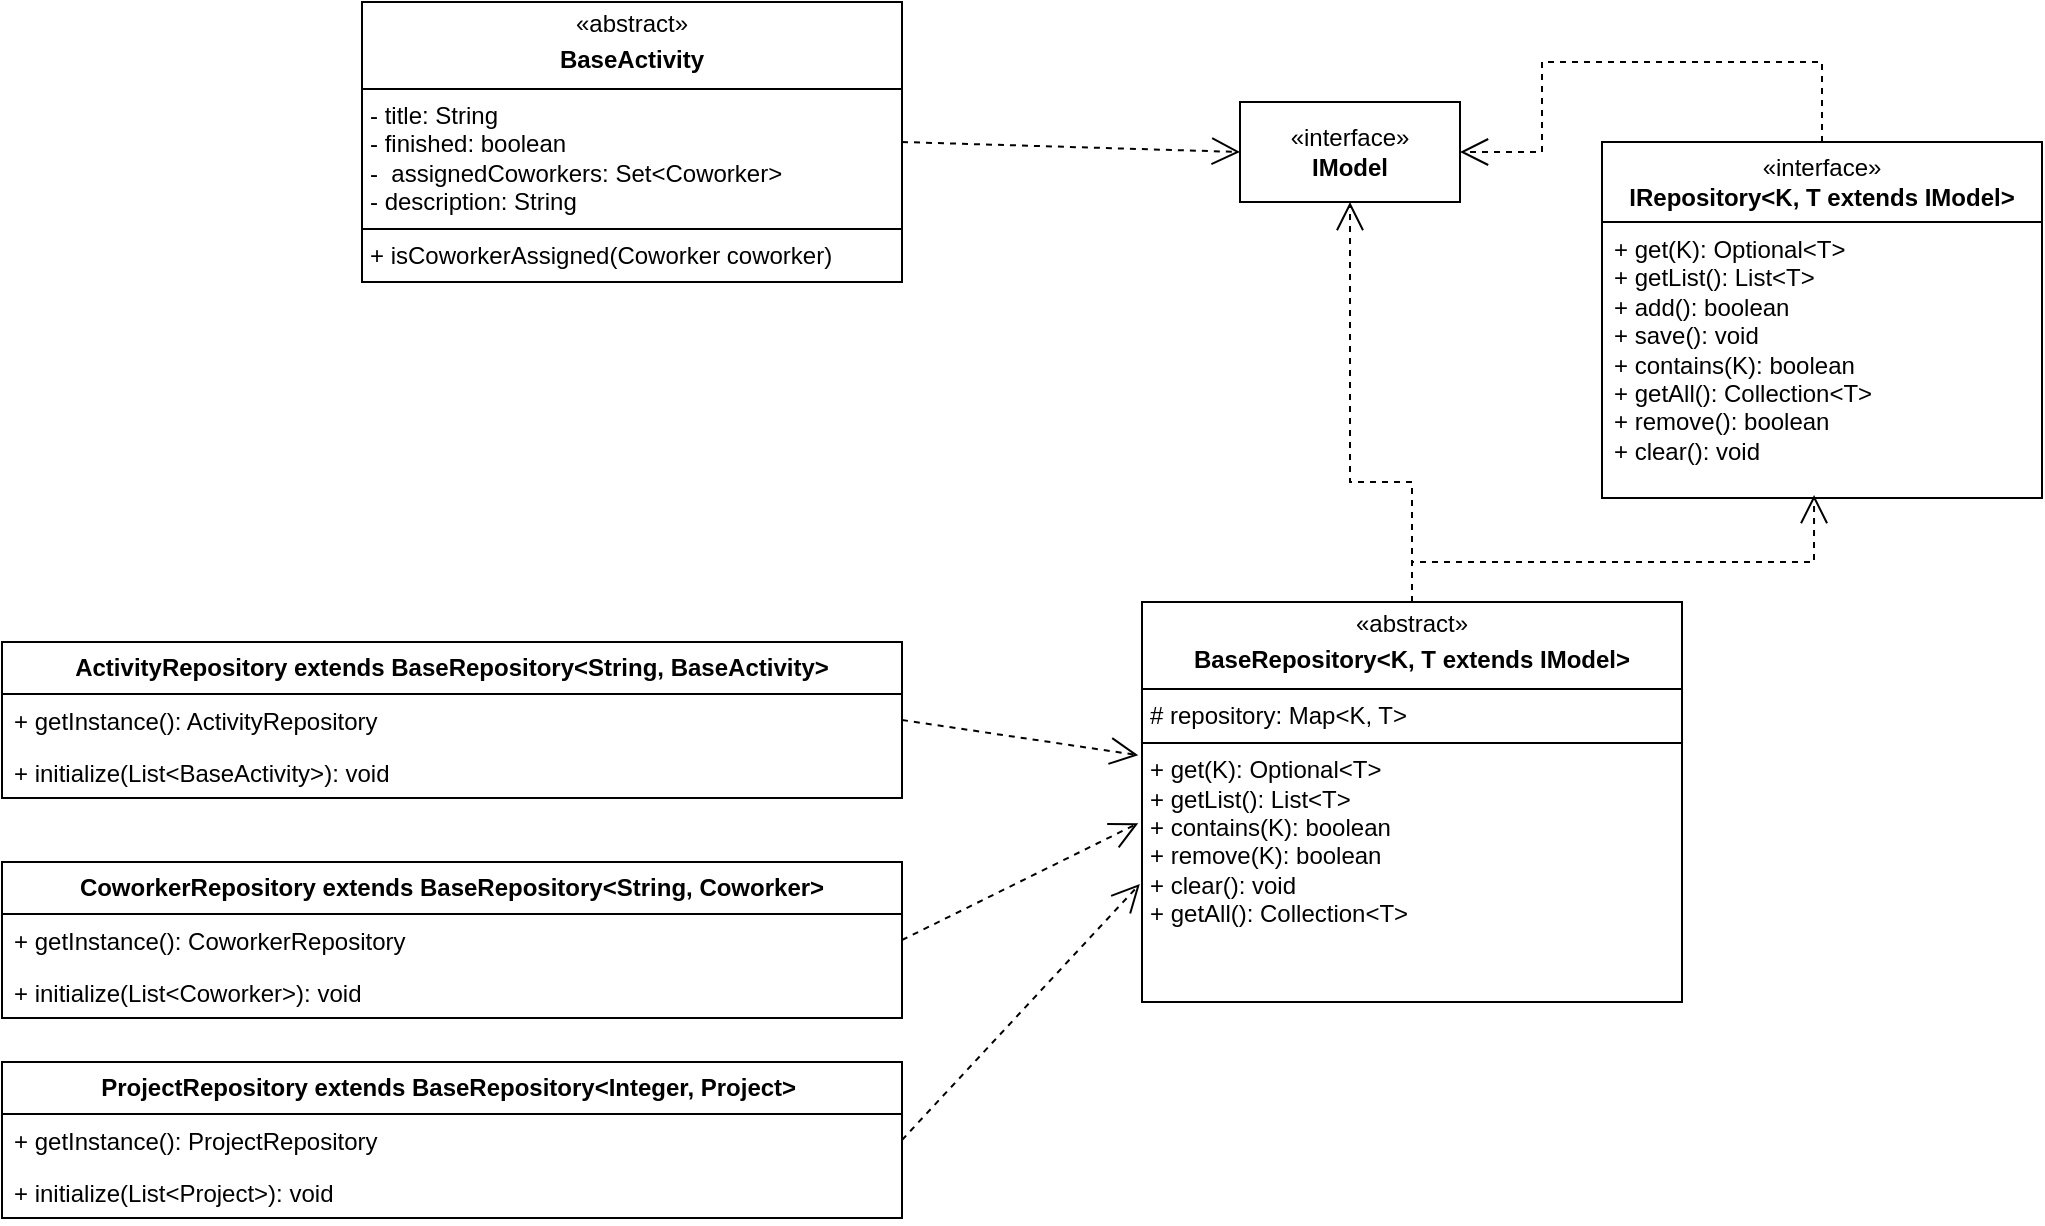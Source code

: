 <mxfile version="27.0.3">
  <diagram id="C5RBs43oDa-KdzZeNtuy" name="Page-1">
    <mxGraphModel dx="1845" dy="1824" grid="1" gridSize="10" guides="1" tooltips="1" connect="1" arrows="1" fold="1" page="1" pageScale="1" pageWidth="827" pageHeight="1169" math="0" shadow="0">
      <root>
        <mxCell id="WIyWlLk6GJQsqaUBKTNV-0" />
        <mxCell id="WIyWlLk6GJQsqaUBKTNV-1" parent="WIyWlLk6GJQsqaUBKTNV-0" />
        <mxCell id="IBaH23aDXtOCL7bZwqXn-1" value="«interface»&lt;div&gt;&lt;b&gt;IRepository&lt;/b&gt;&lt;span style=&quot;background-color: transparent;&quot;&gt;&lt;b&gt;&amp;lt;K, T extends IModel&amp;gt;&lt;/b&gt;&lt;/span&gt;&lt;/div&gt;" style="swimlane;fontStyle=0;childLayout=stackLayout;horizontal=1;startSize=40;fillColor=none;horizontalStack=0;resizeParent=1;resizeParentMax=0;resizeLast=0;collapsible=1;marginBottom=0;whiteSpace=wrap;html=1;" vertex="1" parent="WIyWlLk6GJQsqaUBKTNV-1">
          <mxGeometry x="560" y="-400" width="220" height="178" as="geometry" />
        </mxCell>
        <mxCell id="IBaH23aDXtOCL7bZwqXn-4" value="&lt;div&gt;+ get(K):&amp;nbsp;&lt;span style=&quot;background-color: transparent;&quot;&gt;Optional&amp;lt;T&amp;gt;&lt;/span&gt;&lt;/div&gt;&lt;div&gt;&lt;span style=&quot;background-color: transparent; color: light-dark(rgb(0, 0, 0), rgb(255, 255, 255));&quot;&gt;+ getList(): List&amp;lt;T&amp;gt;&lt;/span&gt;&lt;/div&gt;+&amp;nbsp;add(): boolean&lt;div&gt;+ save(): void&lt;/div&gt;&lt;div&gt;+ contains(K): boolean&lt;/div&gt;&lt;div&gt;+ getAll(): Collection&amp;lt;T&amp;gt;&lt;/div&gt;&lt;div&gt;+ remove(): boolean&lt;/div&gt;&lt;div&gt;+ clear(): void&lt;/div&gt;" style="text;strokeColor=none;fillColor=none;align=left;verticalAlign=top;spacingLeft=4;spacingRight=4;overflow=hidden;rotatable=0;points=[[0,0.5],[1,0.5]];portConstraint=eastwest;whiteSpace=wrap;html=1;" vertex="1" parent="IBaH23aDXtOCL7bZwqXn-1">
          <mxGeometry y="40" width="220" height="138" as="geometry" />
        </mxCell>
        <mxCell id="IBaH23aDXtOCL7bZwqXn-11" value="«interface»&lt;br&gt;&lt;b&gt;IModel&lt;/b&gt;" style="html=1;whiteSpace=wrap;" vertex="1" parent="WIyWlLk6GJQsqaUBKTNV-1">
          <mxGeometry x="379" y="-420" width="110" height="50" as="geometry" />
        </mxCell>
        <mxCell id="IBaH23aDXtOCL7bZwqXn-13" value="" style="endArrow=open;endSize=12;dashed=1;html=1;rounded=0;exitX=0.5;exitY=0;exitDx=0;exitDy=0;entryX=1;entryY=0.5;entryDx=0;entryDy=0;" edge="1" parent="WIyWlLk6GJQsqaUBKTNV-1" source="IBaH23aDXtOCL7bZwqXn-1" target="IBaH23aDXtOCL7bZwqXn-11">
          <mxGeometry width="160" relative="1" as="geometry">
            <mxPoint x="360" y="-200" as="sourcePoint" />
            <mxPoint x="520" y="-200" as="targetPoint" />
            <Array as="points">
              <mxPoint x="670" y="-440" />
              <mxPoint x="530" y="-440" />
              <mxPoint x="530" y="-395" />
            </Array>
            <mxPoint as="offset" />
          </mxGeometry>
        </mxCell>
        <mxCell id="IBaH23aDXtOCL7bZwqXn-14" value="&lt;p style=&quot;margin:0px;margin-top:4px;text-align:center;&quot;&gt;«abstract»&lt;/p&gt;&lt;p style=&quot;margin:0px;margin-top:4px;text-align:center;&quot;&gt;&lt;b&gt;BaseRepository&lt;/b&gt;&lt;span style=&quot;background-color: transparent; text-align: left;&quot;&gt;&lt;b&gt;&amp;lt;K, T extends IModel&amp;gt;&lt;/b&gt;&lt;/span&gt;&lt;/p&gt;&lt;hr size=&quot;1&quot; style=&quot;border-style:solid;&quot;&gt;&lt;p style=&quot;margin:0px;margin-left:4px;&quot;&gt;# repository: Map&amp;lt;K, T&amp;gt;&amp;nbsp;&amp;nbsp;&lt;/p&gt;&lt;hr size=&quot;1&quot; style=&quot;border-style:solid;&quot;&gt;&lt;p style=&quot;margin:0px;margin-left:4px;&quot;&gt;&lt;span style=&quot;background-color: transparent; color: light-dark(rgb(0, 0, 0), rgb(255, 255, 255));&quot;&gt;+ get(K): Optional&amp;lt;T&amp;gt;&amp;nbsp; &amp;nbsp; &amp;nbsp; &amp;nbsp; &amp;nbsp; &amp;nbsp; &amp;nbsp; &amp;nbsp; &amp;nbsp; &amp;nbsp; &amp;nbsp; &amp;nbsp; &amp;nbsp; &amp;nbsp; &amp;nbsp; &amp;nbsp; &amp;nbsp; &amp;nbsp; &amp;nbsp; &amp;nbsp;&lt;/span&gt;&lt;/p&gt;&lt;p style=&quot;margin:0px;margin-left:4px;&quot;&gt;+ getList(): List&amp;lt;T&amp;gt;&amp;nbsp; &amp;nbsp; &amp;nbsp; &amp;nbsp; &amp;nbsp; &amp;nbsp; &amp;nbsp; &amp;nbsp; &amp;nbsp; &amp;nbsp; &amp;nbsp; &amp;nbsp; &amp;nbsp; &amp;nbsp; &amp;nbsp; &amp;nbsp; &amp;nbsp; &amp;nbsp; &amp;nbsp; &amp;nbsp;&amp;nbsp;&lt;/p&gt;&lt;p style=&quot;margin:0px;margin-left:4px;&quot;&gt;+ contains(K): boolean&amp;nbsp; &amp;nbsp; &amp;nbsp; &amp;nbsp; &amp;nbsp; &amp;nbsp; &amp;nbsp; &amp;nbsp; &amp;nbsp; &amp;nbsp; &amp;nbsp; &amp;nbsp; &amp;nbsp; &amp;nbsp; &amp;nbsp; &amp;nbsp; &amp;nbsp; &amp;nbsp; &amp;nbsp;&amp;nbsp;&lt;/p&gt;&lt;p style=&quot;margin:0px;margin-left:4px;&quot;&gt;+ remove(K): boolean&amp;nbsp; &amp;nbsp; &amp;nbsp; &amp;nbsp; &amp;nbsp; &amp;nbsp; &amp;nbsp; &amp;nbsp; &amp;nbsp; &amp;nbsp; &amp;nbsp; &amp;nbsp; &amp;nbsp; &amp;nbsp; &amp;nbsp; &amp;nbsp; &amp;nbsp; &amp;nbsp; &amp;nbsp; &amp;nbsp;&amp;nbsp;&lt;/p&gt;&lt;p style=&quot;margin:0px;margin-left:4px;&quot;&gt;+ clear(): void&amp;nbsp; &amp;nbsp; &amp;nbsp; &amp;nbsp; &amp;nbsp; &amp;nbsp; &amp;nbsp; &amp;nbsp; &amp;nbsp; &amp;nbsp; &amp;nbsp; &amp;nbsp; &amp;nbsp; &amp;nbsp; &amp;nbsp; &amp;nbsp; &amp;nbsp; &amp;nbsp; &amp;nbsp; &amp;nbsp; &amp;nbsp; &amp;nbsp;&amp;nbsp;&lt;/p&gt;&lt;p style=&quot;margin:0px;margin-left:4px;&quot;&gt;+ getAll(): Collection&amp;lt;T&amp;gt;&amp;nbsp;&amp;nbsp;&lt;/p&gt;" style="verticalAlign=top;align=left;overflow=fill;html=1;whiteSpace=wrap;" vertex="1" parent="WIyWlLk6GJQsqaUBKTNV-1">
          <mxGeometry x="330" y="-170" width="270" height="200" as="geometry" />
        </mxCell>
        <mxCell id="IBaH23aDXtOCL7bZwqXn-15" value="" style="endArrow=open;endSize=12;dashed=1;html=1;rounded=0;exitX=0.5;exitY=0;exitDx=0;exitDy=0;entryX=0.5;entryY=1;entryDx=0;entryDy=0;" edge="1" parent="WIyWlLk6GJQsqaUBKTNV-1" source="IBaH23aDXtOCL7bZwqXn-14" target="IBaH23aDXtOCL7bZwqXn-11">
          <mxGeometry width="160" relative="1" as="geometry">
            <mxPoint x="401" y="-227" as="sourcePoint" />
            <mxPoint x="220" y="-222" as="targetPoint" />
            <Array as="points">
              <mxPoint x="465" y="-230" />
              <mxPoint x="434" y="-230" />
            </Array>
            <mxPoint as="offset" />
          </mxGeometry>
        </mxCell>
        <mxCell id="IBaH23aDXtOCL7bZwqXn-16" value="" style="endArrow=open;endSize=12;dashed=1;html=1;rounded=0;exitX=0.5;exitY=0;exitDx=0;exitDy=0;entryX=0.482;entryY=0.989;entryDx=0;entryDy=0;entryPerimeter=0;" edge="1" parent="WIyWlLk6GJQsqaUBKTNV-1" source="IBaH23aDXtOCL7bZwqXn-14" target="IBaH23aDXtOCL7bZwqXn-4">
          <mxGeometry width="160" relative="1" as="geometry">
            <mxPoint x="691" y="-22" as="sourcePoint" />
            <mxPoint x="660" y="-222" as="targetPoint" />
            <Array as="points">
              <mxPoint x="465" y="-190" />
              <mxPoint x="666" y="-190" />
            </Array>
            <mxPoint as="offset" />
          </mxGeometry>
        </mxCell>
        <mxCell id="IBaH23aDXtOCL7bZwqXn-18" value="&lt;b&gt;ActivityRepository extends BaseRepository&amp;lt;String, BaseActivity&amp;gt;&lt;/b&gt;" style="swimlane;fontStyle=0;childLayout=stackLayout;horizontal=1;startSize=26;fillColor=none;horizontalStack=0;resizeParent=1;resizeParentMax=0;resizeLast=0;collapsible=1;marginBottom=0;whiteSpace=wrap;html=1;" vertex="1" parent="WIyWlLk6GJQsqaUBKTNV-1">
          <mxGeometry x="-240" y="-150" width="450" height="78" as="geometry" />
        </mxCell>
        <mxCell id="IBaH23aDXtOCL7bZwqXn-19" value="+&amp;nbsp;getInstance(): ActivityRepository" style="text;strokeColor=none;fillColor=none;align=left;verticalAlign=top;spacingLeft=4;spacingRight=4;overflow=hidden;rotatable=0;points=[[0,0.5],[1,0.5]];portConstraint=eastwest;whiteSpace=wrap;html=1;" vertex="1" parent="IBaH23aDXtOCL7bZwqXn-18">
          <mxGeometry y="26" width="450" height="26" as="geometry" />
        </mxCell>
        <mxCell id="IBaH23aDXtOCL7bZwqXn-20" value="+ initialize(List&amp;lt;BaseActivity&amp;gt;): void" style="text;strokeColor=none;fillColor=none;align=left;verticalAlign=top;spacingLeft=4;spacingRight=4;overflow=hidden;rotatable=0;points=[[0,0.5],[1,0.5]];portConstraint=eastwest;whiteSpace=wrap;html=1;" vertex="1" parent="IBaH23aDXtOCL7bZwqXn-18">
          <mxGeometry y="52" width="450" height="26" as="geometry" />
        </mxCell>
        <mxCell id="IBaH23aDXtOCL7bZwqXn-23" value="&lt;b&gt;CoworkerRepository extends BaseRepository&amp;lt;String, Coworker&amp;gt;&lt;/b&gt;" style="swimlane;fontStyle=0;childLayout=stackLayout;horizontal=1;startSize=26;fillColor=none;horizontalStack=0;resizeParent=1;resizeParentMax=0;resizeLast=0;collapsible=1;marginBottom=0;whiteSpace=wrap;html=1;" vertex="1" parent="WIyWlLk6GJQsqaUBKTNV-1">
          <mxGeometry x="-240" y="-40" width="450" height="78" as="geometry" />
        </mxCell>
        <mxCell id="IBaH23aDXtOCL7bZwqXn-24" value="+&amp;nbsp;getInstance(): CoworkerRepository" style="text;strokeColor=none;fillColor=none;align=left;verticalAlign=top;spacingLeft=4;spacingRight=4;overflow=hidden;rotatable=0;points=[[0,0.5],[1,0.5]];portConstraint=eastwest;whiteSpace=wrap;html=1;" vertex="1" parent="IBaH23aDXtOCL7bZwqXn-23">
          <mxGeometry y="26" width="450" height="26" as="geometry" />
        </mxCell>
        <mxCell id="IBaH23aDXtOCL7bZwqXn-25" value="+ initialize(List&amp;lt;Coworker&amp;gt;): void" style="text;strokeColor=none;fillColor=none;align=left;verticalAlign=top;spacingLeft=4;spacingRight=4;overflow=hidden;rotatable=0;points=[[0,0.5],[1,0.5]];portConstraint=eastwest;whiteSpace=wrap;html=1;" vertex="1" parent="IBaH23aDXtOCL7bZwqXn-23">
          <mxGeometry y="52" width="450" height="26" as="geometry" />
        </mxCell>
        <mxCell id="IBaH23aDXtOCL7bZwqXn-26" value="&lt;b&gt;ProjectRepository extends BaseRepository&amp;lt;Integer, Project&amp;gt;&amp;nbsp;&lt;/b&gt;" style="swimlane;fontStyle=0;childLayout=stackLayout;horizontal=1;startSize=26;fillColor=none;horizontalStack=0;resizeParent=1;resizeParentMax=0;resizeLast=0;collapsible=1;marginBottom=0;whiteSpace=wrap;html=1;" vertex="1" parent="WIyWlLk6GJQsqaUBKTNV-1">
          <mxGeometry x="-240" y="60" width="450" height="78" as="geometry" />
        </mxCell>
        <mxCell id="IBaH23aDXtOCL7bZwqXn-27" value="+&amp;nbsp;getInstance(): ProjectRepository" style="text;strokeColor=none;fillColor=none;align=left;verticalAlign=top;spacingLeft=4;spacingRight=4;overflow=hidden;rotatable=0;points=[[0,0.5],[1,0.5]];portConstraint=eastwest;whiteSpace=wrap;html=1;" vertex="1" parent="IBaH23aDXtOCL7bZwqXn-26">
          <mxGeometry y="26" width="450" height="26" as="geometry" />
        </mxCell>
        <mxCell id="IBaH23aDXtOCL7bZwqXn-28" value="+ initialize(List&amp;lt;Project&amp;gt;): void" style="text;strokeColor=none;fillColor=none;align=left;verticalAlign=top;spacingLeft=4;spacingRight=4;overflow=hidden;rotatable=0;points=[[0,0.5],[1,0.5]];portConstraint=eastwest;whiteSpace=wrap;html=1;" vertex="1" parent="IBaH23aDXtOCL7bZwqXn-26">
          <mxGeometry y="52" width="450" height="26" as="geometry" />
        </mxCell>
        <mxCell id="IBaH23aDXtOCL7bZwqXn-29" value="" style="endArrow=open;endSize=12;dashed=1;html=1;rounded=0;exitX=1;exitY=0.5;exitDx=0;exitDy=0;entryX=-0.007;entryY=0.383;entryDx=0;entryDy=0;entryPerimeter=0;" edge="1" parent="WIyWlLk6GJQsqaUBKTNV-1" source="IBaH23aDXtOCL7bZwqXn-19" target="IBaH23aDXtOCL7bZwqXn-14">
          <mxGeometry x="0.001" width="160" relative="1" as="geometry">
            <mxPoint x="150" y="50" as="sourcePoint" />
            <mxPoint x="310" y="50" as="targetPoint" />
            <mxPoint as="offset" />
          </mxGeometry>
        </mxCell>
        <mxCell id="IBaH23aDXtOCL7bZwqXn-30" value="" style="endArrow=open;endSize=12;dashed=1;html=1;rounded=0;exitX=1;exitY=0.5;exitDx=0;exitDy=0;entryX=-0.007;entryY=0.553;entryDx=0;entryDy=0;entryPerimeter=0;" edge="1" parent="WIyWlLk6GJQsqaUBKTNV-1" source="IBaH23aDXtOCL7bZwqXn-24" target="IBaH23aDXtOCL7bZwqXn-14">
          <mxGeometry width="160" relative="1" as="geometry">
            <mxPoint x="150" y="50" as="sourcePoint" />
            <mxPoint x="329" y="-31" as="targetPoint" />
          </mxGeometry>
        </mxCell>
        <mxCell id="IBaH23aDXtOCL7bZwqXn-31" value="" style="endArrow=open;endSize=12;dashed=1;html=1;rounded=0;exitX=1;exitY=0.5;exitDx=0;exitDy=0;entryX=-0.004;entryY=0.705;entryDx=0;entryDy=0;entryPerimeter=0;" edge="1" parent="WIyWlLk6GJQsqaUBKTNV-1" source="IBaH23aDXtOCL7bZwqXn-27" target="IBaH23aDXtOCL7bZwqXn-14">
          <mxGeometry width="160" relative="1" as="geometry">
            <mxPoint x="150" y="50" as="sourcePoint" />
            <mxPoint x="310" y="50" as="targetPoint" />
          </mxGeometry>
        </mxCell>
        <mxCell id="IBaH23aDXtOCL7bZwqXn-39" value="&lt;p style=&quot;margin:0px;margin-top:4px;text-align:center;&quot;&gt;«abstract»&lt;/p&gt;&lt;p style=&quot;text-align: center; margin: 4px 0px 0px;&quot;&gt;&lt;span style=&quot;background-color: transparent; text-align: left;&quot;&gt;&lt;b&gt;BaseActivity&lt;/b&gt;&lt;/span&gt;&lt;/p&gt;&lt;hr size=&quot;1&quot; style=&quot;border-style:solid;&quot;&gt;&lt;p style=&quot;margin:0px;margin-left:4px;&quot;&gt;- title: String&lt;/p&gt;&lt;p style=&quot;margin:0px;margin-left:4px;&quot;&gt;&lt;span style=&quot;background-color: transparent; color: light-dark(rgb(0, 0, 0), rgb(255, 255, 255));&quot;&gt;- finished: boolean&lt;/span&gt;&lt;/p&gt;&lt;p style=&quot;margin:0px;margin-left:4px;&quot;&gt;&lt;span style=&quot;background-color: transparent; color: light-dark(rgb(0, 0, 0), rgb(255, 255, 255));&quot;&gt;-&amp;nbsp;&amp;nbsp;&lt;/span&gt;&lt;span style=&quot;background-color: transparent;&quot;&gt;assignedCoworkers:&amp;nbsp;&lt;/span&gt;&lt;span style=&quot;background-color: transparent;&quot;&gt;Set&amp;lt;Coworker&amp;gt;&lt;/span&gt;&lt;/p&gt;&lt;p style=&quot;margin:0px;margin-left:4px;&quot;&gt;&lt;span style=&quot;background-color: transparent; color: light-dark(rgb(0, 0, 0), rgb(255, 255, 255));&quot;&gt;- description: String&amp;nbsp;&amp;nbsp;&lt;/span&gt;&lt;/p&gt;&lt;hr size=&quot;1&quot; style=&quot;border-style:solid;&quot;&gt;&lt;p style=&quot;margin:0px;margin-left:4px;&quot;&gt;+&amp;nbsp;&lt;span style=&quot;background-color: transparent;&quot;&gt;isCoworkerAssigned(Coworker coworker)&amp;nbsp; &amp;nbsp; &amp;nbsp; &amp;nbsp; &amp;nbsp;&lt;/span&gt;&lt;/p&gt;" style="verticalAlign=top;align=left;overflow=fill;html=1;whiteSpace=wrap;" vertex="1" parent="WIyWlLk6GJQsqaUBKTNV-1">
          <mxGeometry x="-60" y="-470" width="270" height="140" as="geometry" />
        </mxCell>
        <mxCell id="IBaH23aDXtOCL7bZwqXn-40" value="" style="endArrow=open;endSize=12;dashed=1;html=1;rounded=0;entryX=0;entryY=0.5;entryDx=0;entryDy=0;exitX=1;exitY=0.5;exitDx=0;exitDy=0;" edge="1" parent="WIyWlLk6GJQsqaUBKTNV-1" source="IBaH23aDXtOCL7bZwqXn-39" target="IBaH23aDXtOCL7bZwqXn-11">
          <mxGeometry width="160" relative="1" as="geometry">
            <mxPoint x="260" y="-360" as="sourcePoint" />
            <mxPoint x="190" y="-200" as="targetPoint" />
          </mxGeometry>
        </mxCell>
      </root>
    </mxGraphModel>
  </diagram>
</mxfile>

